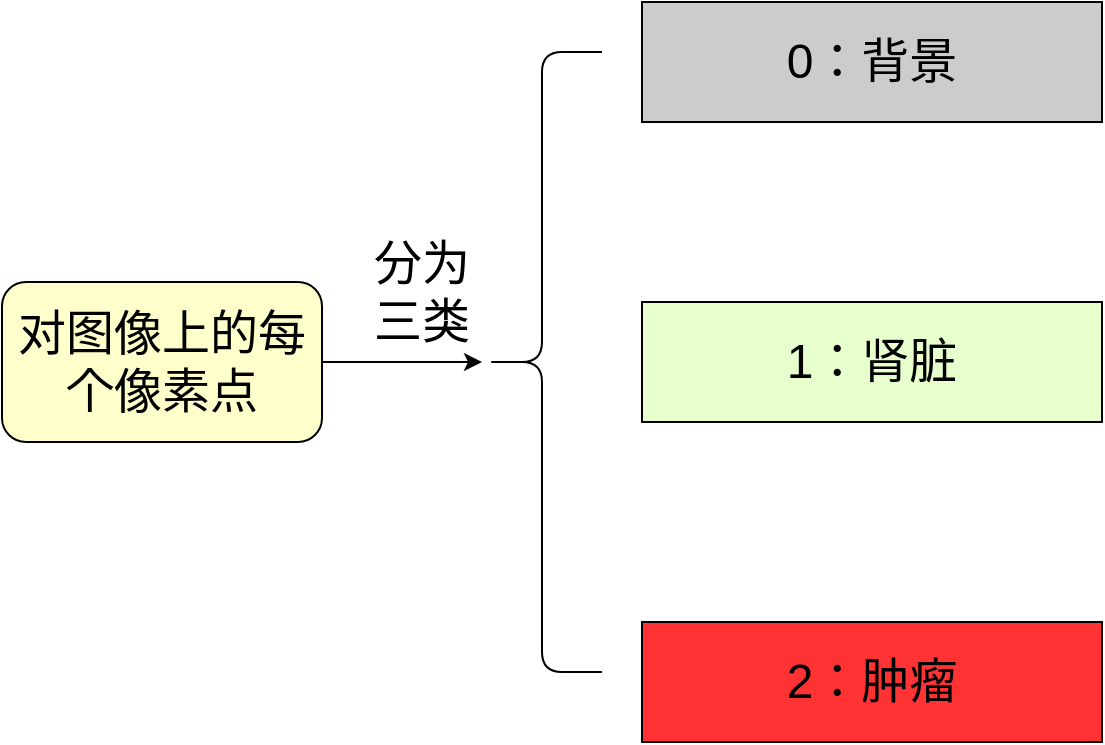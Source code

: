 <mxfile>
    <diagram id="QldQ1EyxueXQ8mvaaejj" name="Page-1">
        <mxGraphModel dx="1401" dy="769" grid="1" gridSize="10" guides="1" tooltips="1" connect="1" arrows="1" fold="1" page="1" pageScale="1" pageWidth="827" pageHeight="1169" math="0" shadow="0">
            <root>
                <mxCell id="0"/>
                <mxCell id="1" parent="0"/>
                <mxCell id="4" value="" style="edgeStyle=none;html=1;fontSize=24;" edge="1" parent="1" source="2" target="3">
                    <mxGeometry relative="1" as="geometry"/>
                </mxCell>
                <mxCell id="2" value="&lt;font style=&quot;font-size: 24px&quot;&gt;对图像上的每个像素点&lt;/font&gt;" style="rounded=1;whiteSpace=wrap;html=1;fillColor=#FFFFCC;" vertex="1" parent="1">
                    <mxGeometry x="110" y="350" width="160" height="80" as="geometry"/>
                </mxCell>
                <mxCell id="3" value="" style="shape=curlyBracket;whiteSpace=wrap;html=1;rounded=1;fontSize=24;" vertex="1" parent="1">
                    <mxGeometry x="350" y="235" width="60" height="310" as="geometry"/>
                </mxCell>
                <mxCell id="5" value="分为三类" style="text;html=1;strokeColor=none;fillColor=none;align=center;verticalAlign=middle;whiteSpace=wrap;rounded=0;fontSize=24;" vertex="1" parent="1">
                    <mxGeometry x="290" y="340" width="60" height="30" as="geometry"/>
                </mxCell>
                <mxCell id="6" value="0：背景" style="rounded=0;whiteSpace=wrap;html=1;fontSize=24;fillColor=#CCCCCC;" vertex="1" parent="1">
                    <mxGeometry x="430" y="210" width="230" height="60" as="geometry"/>
                </mxCell>
                <mxCell id="7" value="1：肾脏" style="rounded=0;whiteSpace=wrap;html=1;fontSize=24;fillColor=#E6FFCC;" vertex="1" parent="1">
                    <mxGeometry x="430" y="360" width="230" height="60" as="geometry"/>
                </mxCell>
                <mxCell id="8" value="2：肿瘤" style="rounded=0;whiteSpace=wrap;html=1;fontSize=24;fillColor=#FF3333;" vertex="1" parent="1">
                    <mxGeometry x="430" y="520" width="230" height="60" as="geometry"/>
                </mxCell>
            </root>
        </mxGraphModel>
    </diagram>
</mxfile>